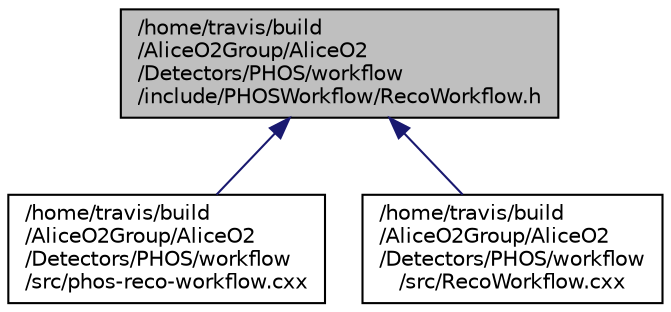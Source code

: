 digraph "/home/travis/build/AliceO2Group/AliceO2/Detectors/PHOS/workflow/include/PHOSWorkflow/RecoWorkflow.h"
{
 // INTERACTIVE_SVG=YES
  bgcolor="transparent";
  edge [fontname="Helvetica",fontsize="10",labelfontname="Helvetica",labelfontsize="10"];
  node [fontname="Helvetica",fontsize="10",shape=record];
  Node134 [label="/home/travis/build\l/AliceO2Group/AliceO2\l/Detectors/PHOS/workflow\l/include/PHOSWorkflow/RecoWorkflow.h",height=0.2,width=0.4,color="black", fillcolor="grey75", style="filled", fontcolor="black"];
  Node134 -> Node135 [dir="back",color="midnightblue",fontsize="10",style="solid",fontname="Helvetica"];
  Node135 [label="/home/travis/build\l/AliceO2Group/AliceO2\l/Detectors/PHOS/workflow\l/src/phos-reco-workflow.cxx",height=0.2,width=0.4,color="black",URL="$d3/d7b/phos-reco-workflow_8cxx.html",tooltip="Basic DPL workflow for PHOS reconstruction starting from digits. "];
  Node134 -> Node136 [dir="back",color="midnightblue",fontsize="10",style="solid",fontname="Helvetica"];
  Node136 [label="/home/travis/build\l/AliceO2Group/AliceO2\l/Detectors/PHOS/workflow\l/src/RecoWorkflow.cxx",height=0.2,width=0.4,color="black",URL="$d8/d7e/PHOS_2workflow_2src_2RecoWorkflow_8cxx.html"];
}
